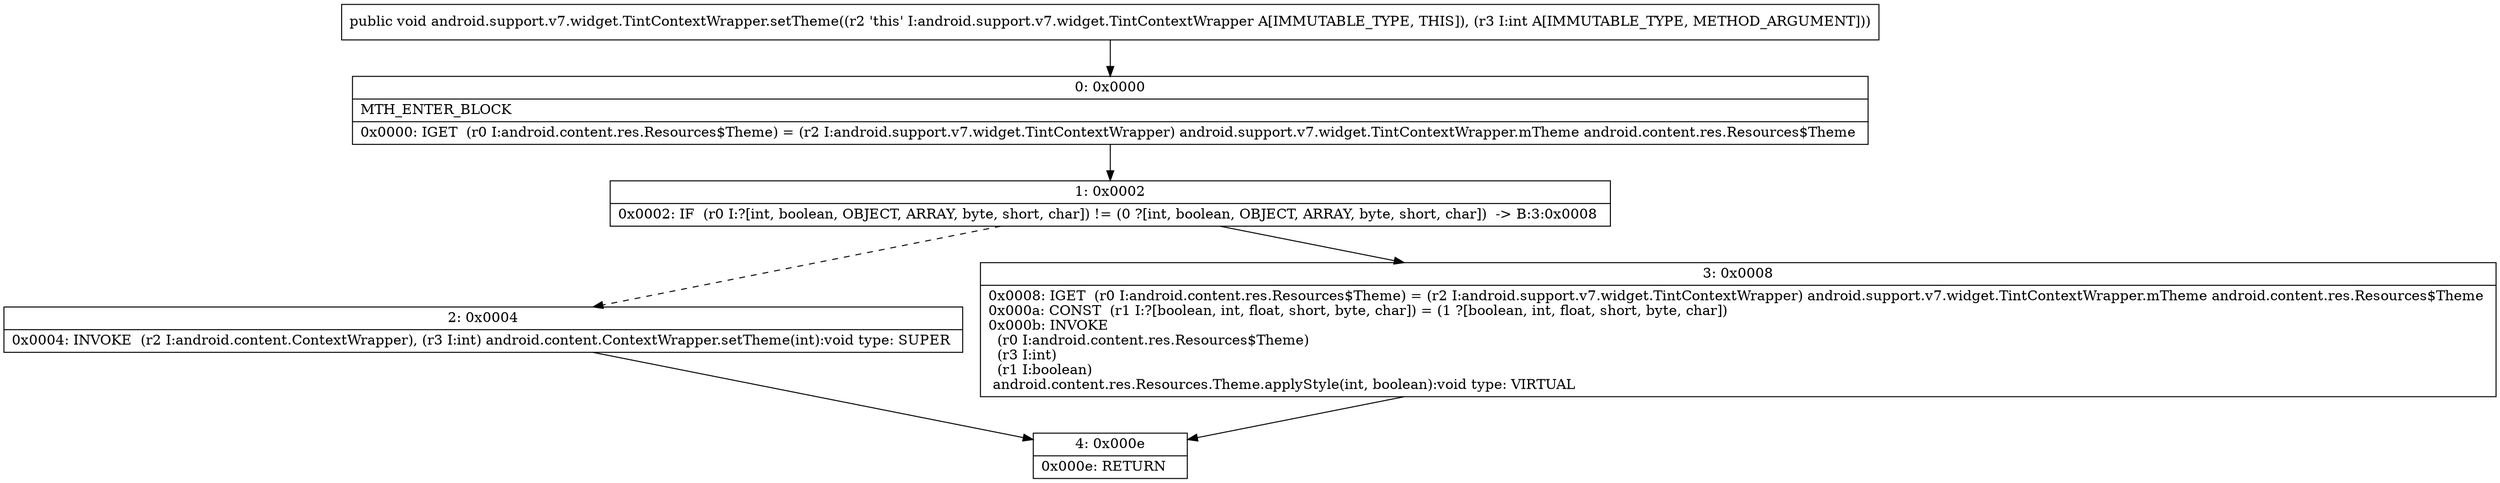 digraph "CFG forandroid.support.v7.widget.TintContextWrapper.setTheme(I)V" {
Node_0 [shape=record,label="{0\:\ 0x0000|MTH_ENTER_BLOCK\l|0x0000: IGET  (r0 I:android.content.res.Resources$Theme) = (r2 I:android.support.v7.widget.TintContextWrapper) android.support.v7.widget.TintContextWrapper.mTheme android.content.res.Resources$Theme \l}"];
Node_1 [shape=record,label="{1\:\ 0x0002|0x0002: IF  (r0 I:?[int, boolean, OBJECT, ARRAY, byte, short, char]) != (0 ?[int, boolean, OBJECT, ARRAY, byte, short, char])  \-\> B:3:0x0008 \l}"];
Node_2 [shape=record,label="{2\:\ 0x0004|0x0004: INVOKE  (r2 I:android.content.ContextWrapper), (r3 I:int) android.content.ContextWrapper.setTheme(int):void type: SUPER \l}"];
Node_3 [shape=record,label="{3\:\ 0x0008|0x0008: IGET  (r0 I:android.content.res.Resources$Theme) = (r2 I:android.support.v7.widget.TintContextWrapper) android.support.v7.widget.TintContextWrapper.mTheme android.content.res.Resources$Theme \l0x000a: CONST  (r1 I:?[boolean, int, float, short, byte, char]) = (1 ?[boolean, int, float, short, byte, char]) \l0x000b: INVOKE  \l  (r0 I:android.content.res.Resources$Theme)\l  (r3 I:int)\l  (r1 I:boolean)\l android.content.res.Resources.Theme.applyStyle(int, boolean):void type: VIRTUAL \l}"];
Node_4 [shape=record,label="{4\:\ 0x000e|0x000e: RETURN   \l}"];
MethodNode[shape=record,label="{public void android.support.v7.widget.TintContextWrapper.setTheme((r2 'this' I:android.support.v7.widget.TintContextWrapper A[IMMUTABLE_TYPE, THIS]), (r3 I:int A[IMMUTABLE_TYPE, METHOD_ARGUMENT])) }"];
MethodNode -> Node_0;
Node_0 -> Node_1;
Node_1 -> Node_2[style=dashed];
Node_1 -> Node_3;
Node_2 -> Node_4;
Node_3 -> Node_4;
}

